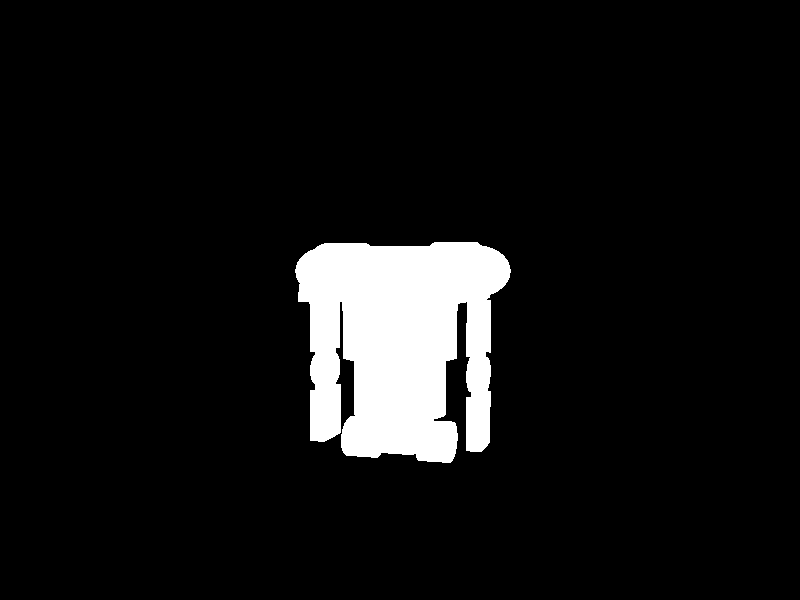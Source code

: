 camera {
	location <3,6.5,-10>
	look_at <0,6,0>
	up <0,1,0>
	right<1,0,0>
}

light_source { 
	<1,7,-8> 
	color rgb<1,1,1> 
}				   

// Whole robot body
union {
    // Top torso section
    difference {
    	cylinder {
    		<-1,6,0>,
    		<1,6,0>,
    		1
    		texture {
    			pigment { color rgb<1,1,1> }
    		}
    	}
    	
    	union {
    		cylinder {
    			<-1.1,6,0>,
    			<1,6,0>,
    			0.9
    			texture {
    				pigment { color rgb<1,1,1> }
    			}
    		}
    		
    		box { 
    			<-0.5,6,-0.85>, 
    			<0.5,7,0.85>
    			texture {
    				pigment { color rgb<1,1,1> }
    			} 
    		}
    		
    		box { 
    			<-1.1,5,-1>, 
    			<1.1,6,1>
    			texture {
    				pigment { color rgb<1,1,1> }
    			} 
    		}
    		
    		difference {
    		
    			cylinder {
    				<-0.75,6,0>,
    				<-0.7,6,0>,
    				1.1
    				texture {
    					pigment { color rgb<1,1,1> }
    				}
    			}
    			
    			cylinder {
    				<-0.75,6,0>,
    				<-0.7,6,0>,
    				0.98
    				texture {
    					pigment { color rgb<1,1,1> }
    				}
    			}
    		}
    		
    		difference {
    				
    			cylinder {
    				<0.75,6,0>,
    				<0.7,6,0>,
    				1.1
    				texture {
    					pigment { color rgb<1,1,1> }
    				}
    			}
    			
    			cylinder {
    				<0.75,6,0>,
    				<0.7,6,0>,
    				0.98
    				texture {
    					pigment { color rgb<1,1,1> }
    				}
    			}
    		}
    	}
    }
    
    // Right shoulder
    sphere {
    	<-1,6.5,0>
    	0.44
    	texture {
    		pigment { color rgb<1,1,1> }
    	}
    }
    
    // Left shoulder
    sphere {
    	<1,6.5,0>
    	0.44
    	texture {
    		pigment { color rgb<1,1,1> }
    	}
    }
    
    // Left upper arm connector
    box {
    	<1,4,0.25>
    	<1.1,6.5,-0.25>
    	texture {
    		pigment { color rgb<1,1,1> }
    	}
    }
    
    // Left upper arm
    difference {
    	box {
    		<0.95,6,0.3>
    		<1.15,4.75,-0.3>
    		texture {
    			pigment { color rgb<1,1,1> }
    		}
    	}
    	
    	cylinder {
    		<0.9,4.75,0>
    		<1.2,4.75,0>
    		0.45
    		texture {
    			pigment { color rgb<1,1,1> }
    		}
    	}
    }
    
    // Left elbow
    cylinder {
    	<0.95,4.75,0>
    	<1.15,4.75,0>
    	0.3
    	texture {
    		pigment { color rgb<1,1,1> }
    	}
    }
    
    // Left lower arm
    difference {
    	box {
    		<0.95,4.75,0.3>
    		<1.15,3.5,-0.3>
    		texture {
    			pigment { color rgb<1,1,1> }
    		}
    	}
    	
    	cylinder {
    		<0.9,4.75,0>
    		<1.2,4.75,0>
    		0.45
    		texture {
    			pigment { color rgb<1,1,1> }
    		}
    	}
    }
    
    // Right upper arm
    /*box {
    	<-0.95,6,0.4>
    	<-1.15,4.5,-0.4>
    	texture {
    		pigment { color rgb<1,1,1> }
    	}
    }*/
    
    // Left upper arm connector
    box {
    	<-1,4,0.25>
    	<-1.1,6.5,-0.25>
    	texture {
    		pigment { color rgb<1,1,1> }
    	}
    }
    
    // Left upper arm
    difference {
    	box {
    		<-0.95,6,0.3>
    		<-1.15,4.75,-0.3>
    		texture {
    			pigment { color rgb<1,1,1> }
    		}
    	}
    	
    	cylinder {
    		<-0.9,4.75,0>
    		<-1.2,4.75,0>
    		0.45
    		texture {
    			pigment { color rgb<1,1,1> }
    		}
    	}
    }
    
    // Left elbow
    cylinder {
    	<-0.95,4.75,0>
    	<-1.15,4.75,0>
    	0.3
    	texture {
    		pigment { color rgb<1,1,1> }
    	}
    }
    
    // Left lower arm
    difference {
    	box {
    		<-0.95,4.75,0.3>
    		<-1.15,3.5,-0.3>
    		texture {
    			pigment { color rgb<1,1,1> }
    		}
    	}
    	
    	cylinder {
    		<-0.9,4.75,0>
    		<-1.2,4.75,0>
    		0.45
    		texture {
    			pigment { color rgb<1,1,1> }
    		}
    	}
    }
    
    // Upper torso shaft
    cylinder {
    	<-1,6.5,0>,
    	<1,6.5,0>,
    	0.44
    	texture {
    		pigment { color rgb<1,1,1> }
    	}
    }
    
    // Middle torso section 
    cylinder {
    	<0,6.1,0>,
    	<0,5,0>,
    	0.75
    	texture {
    		pigment { color rgb<1,1,1> }
    	}
    }
    
    // Lower torso section				 
    cylinder {
    	<0,5,0>,
    	<0,4,0>,
    	0.6
    	texture {
    		pigment { color rgb<1,1,1> }
    	}
    }
    
    // Undercarriage
    cylinder {
    	<-0.2,3.8,0>,
    	<0.2,3.8,0>,
    	0.5
    	texture {
    		pigment { color rgb<1,1,1> }
    	}
    }
    
    // Leg shaft
    cylinder {
    	<-0.5,3.55,0>,
    	<0.5,3.55,0>,
    	0.1
    	texture {
    		pigment { color rgb<1,1,1> }
    	}
    }
    
    // Right leg upper cylinder
    cylinder {
    	<-0.7,3.55,0>,
    	<-0.3,3.55,0>,
    	0.35
    	texture {
    		pigment { color rgb<1,1,1> }
    	}
    }
    
    // Left leg upper cylinder
    cylinder {
    	<0.7,3.55,0>,
    	<0.3,3.55,0>,
    	0.35
    	texture {
    		pigment { color rgb<1,1,1> }
    	}
    }
}